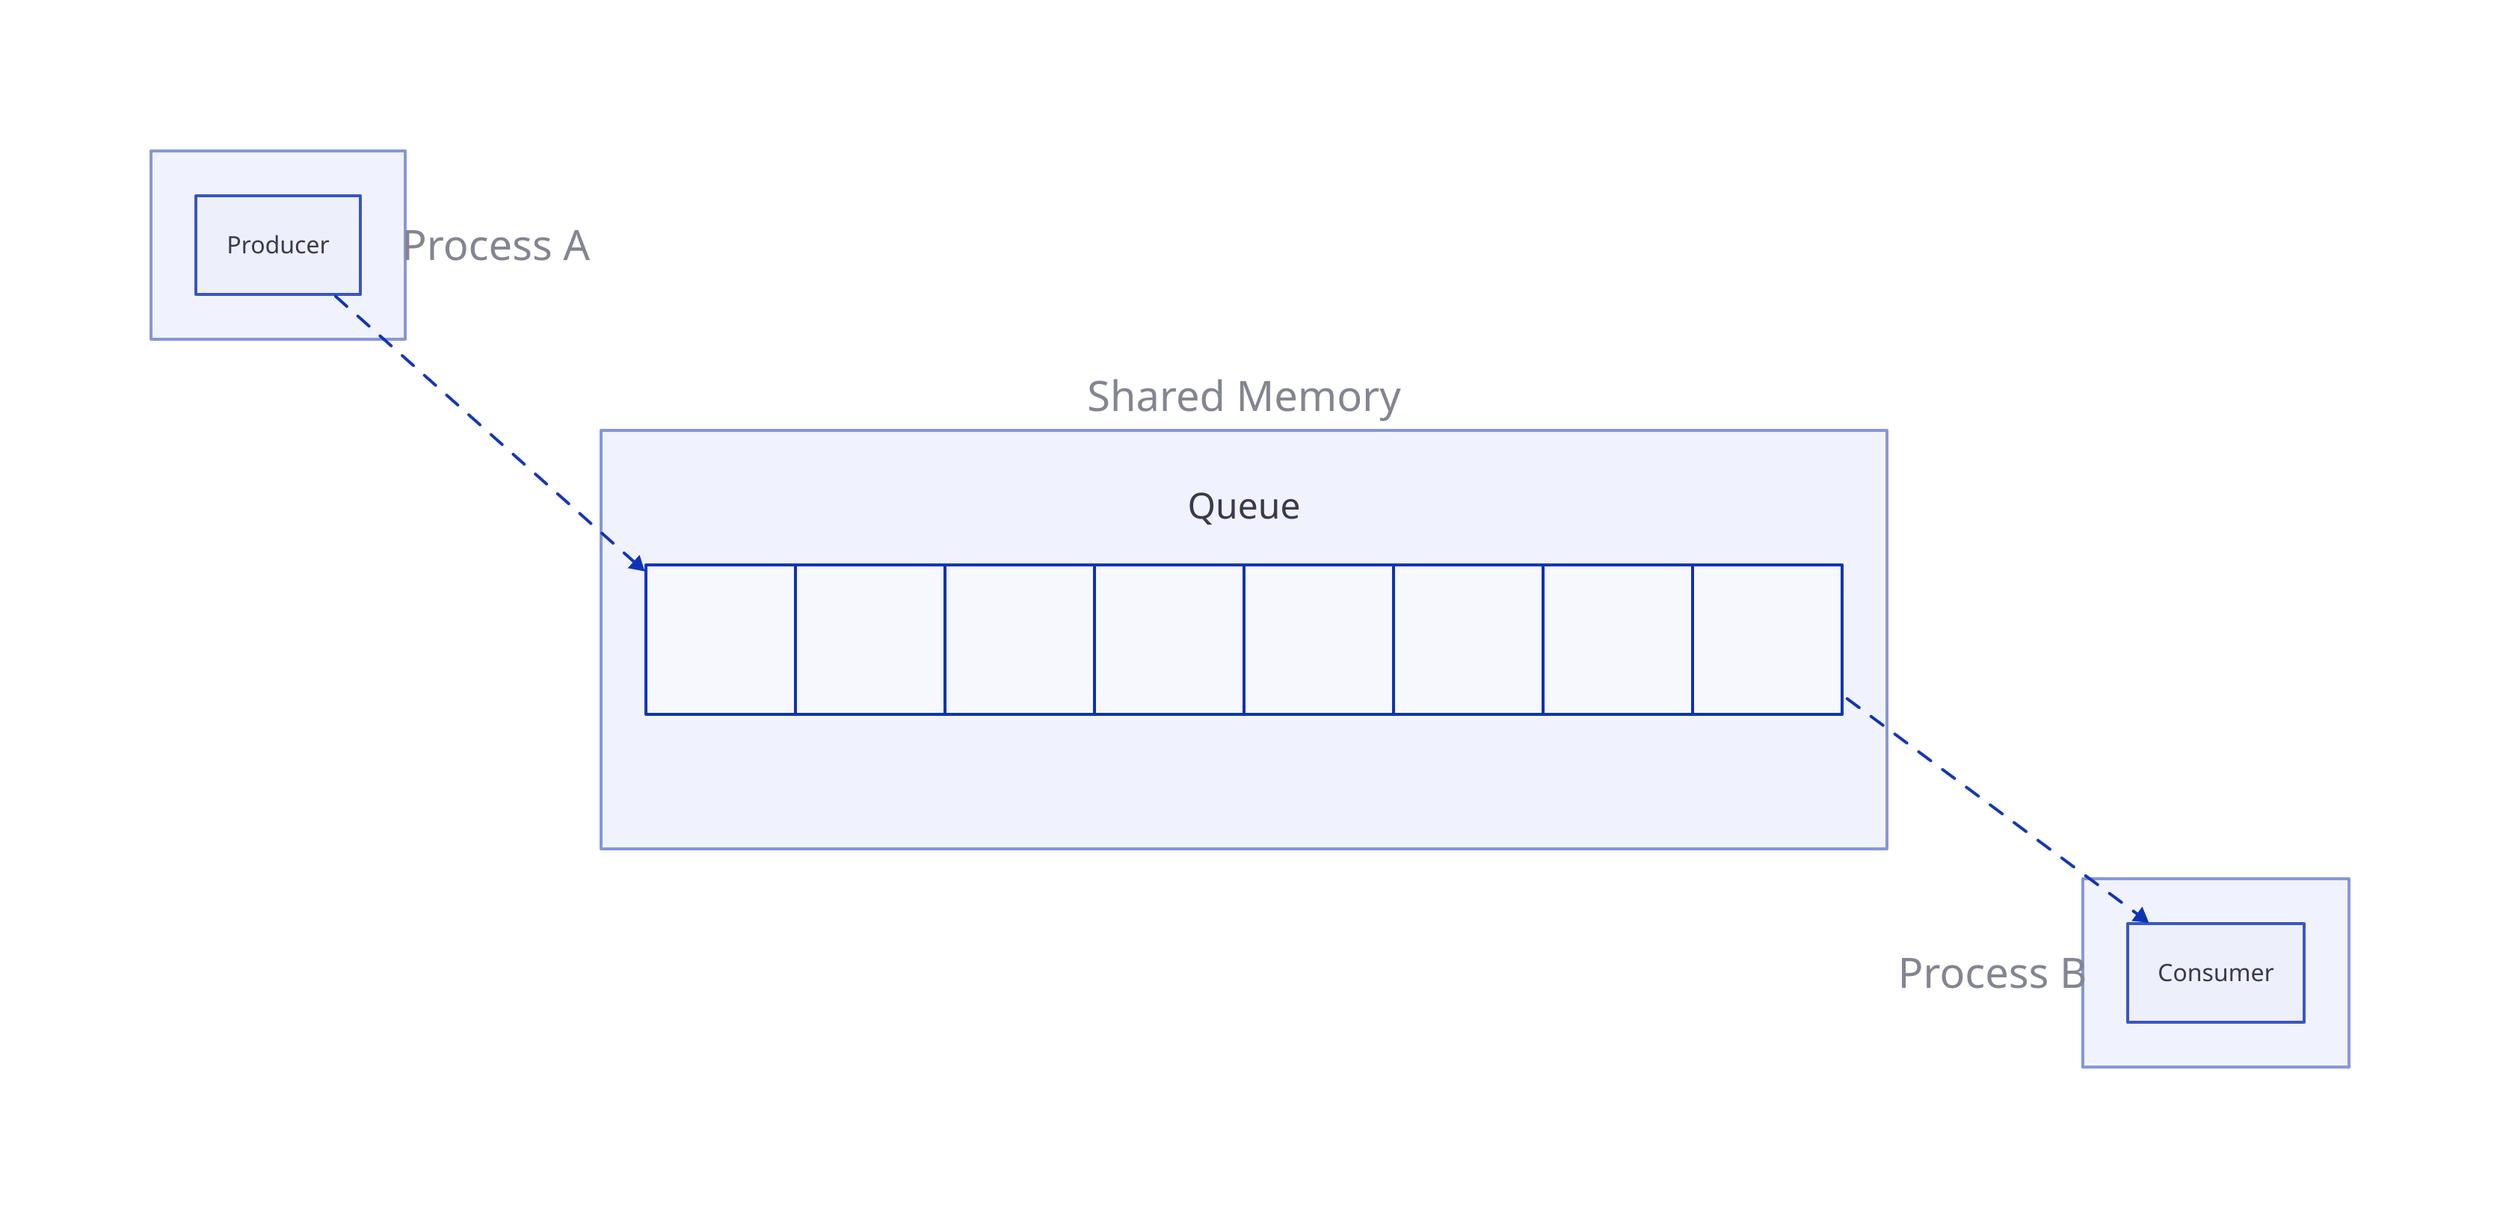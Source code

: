 
style: {
    fill: transparent
}

*.style.opacity: 0.5
*.*.style.opacity: 0.8

Process A: {
    Producer
    near: top-left
    label.near: outside-right-center
}

Shared Memory: {
    Queue: {
        style: {
            fill: transparent
            stroke: transparent
        }
        grid-columns: 8
        horizontal-gap: 0
        empty1
        empty2
        empty3
        empty4
        empty5
        empty6
        empty7
        empty8
        empty*: ""
    }
}

Process B: {
    Consumer
    near: bottom-right
    label.near: outside-left-center
}

Process A.Producer -> Shared Memory.Queue.empty1 : {
    style.animated: true
}
Process B.Consumer <- Shared Memory.Queue.empty8 : {
    style.animated: true
}
